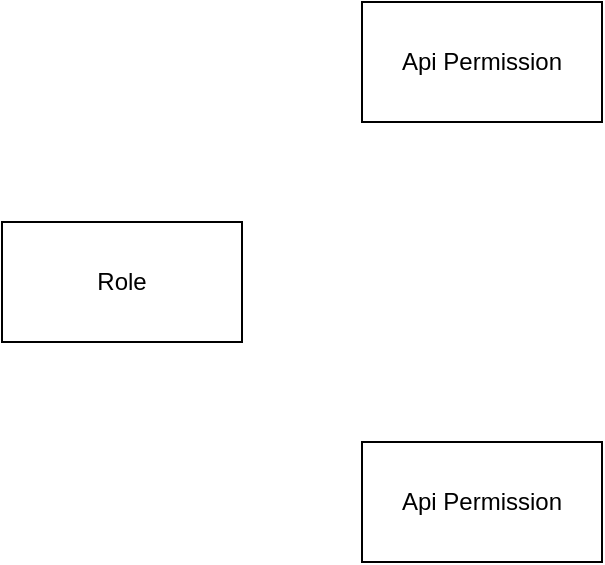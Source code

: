<mxfile>
    <diagram id="prDIldifm9lRc8bqSxY8" name="第 1 页">
        <mxGraphModel dx="892" dy="476" grid="1" gridSize="10" guides="1" tooltips="1" connect="1" arrows="1" fold="1" page="1" pageScale="1" pageWidth="827" pageHeight="1169" math="0" shadow="0">
            <root>
                <mxCell id="0"/>
                <mxCell id="1" parent="0"/>
                <mxCell id="2" value="Role" style="rounded=0;whiteSpace=wrap;html=1;" vertex="1" parent="1">
                    <mxGeometry x="210" y="230" width="120" height="60" as="geometry"/>
                </mxCell>
                <mxCell id="3" value="Api Permission" style="rounded=0;whiteSpace=wrap;html=1;" vertex="1" parent="1">
                    <mxGeometry x="390" y="120" width="120" height="60" as="geometry"/>
                </mxCell>
                <mxCell id="4" value="Api Permission" style="rounded=0;whiteSpace=wrap;html=1;" vertex="1" parent="1">
                    <mxGeometry x="390" y="340" width="120" height="60" as="geometry"/>
                </mxCell>
            </root>
        </mxGraphModel>
    </diagram>
</mxfile>